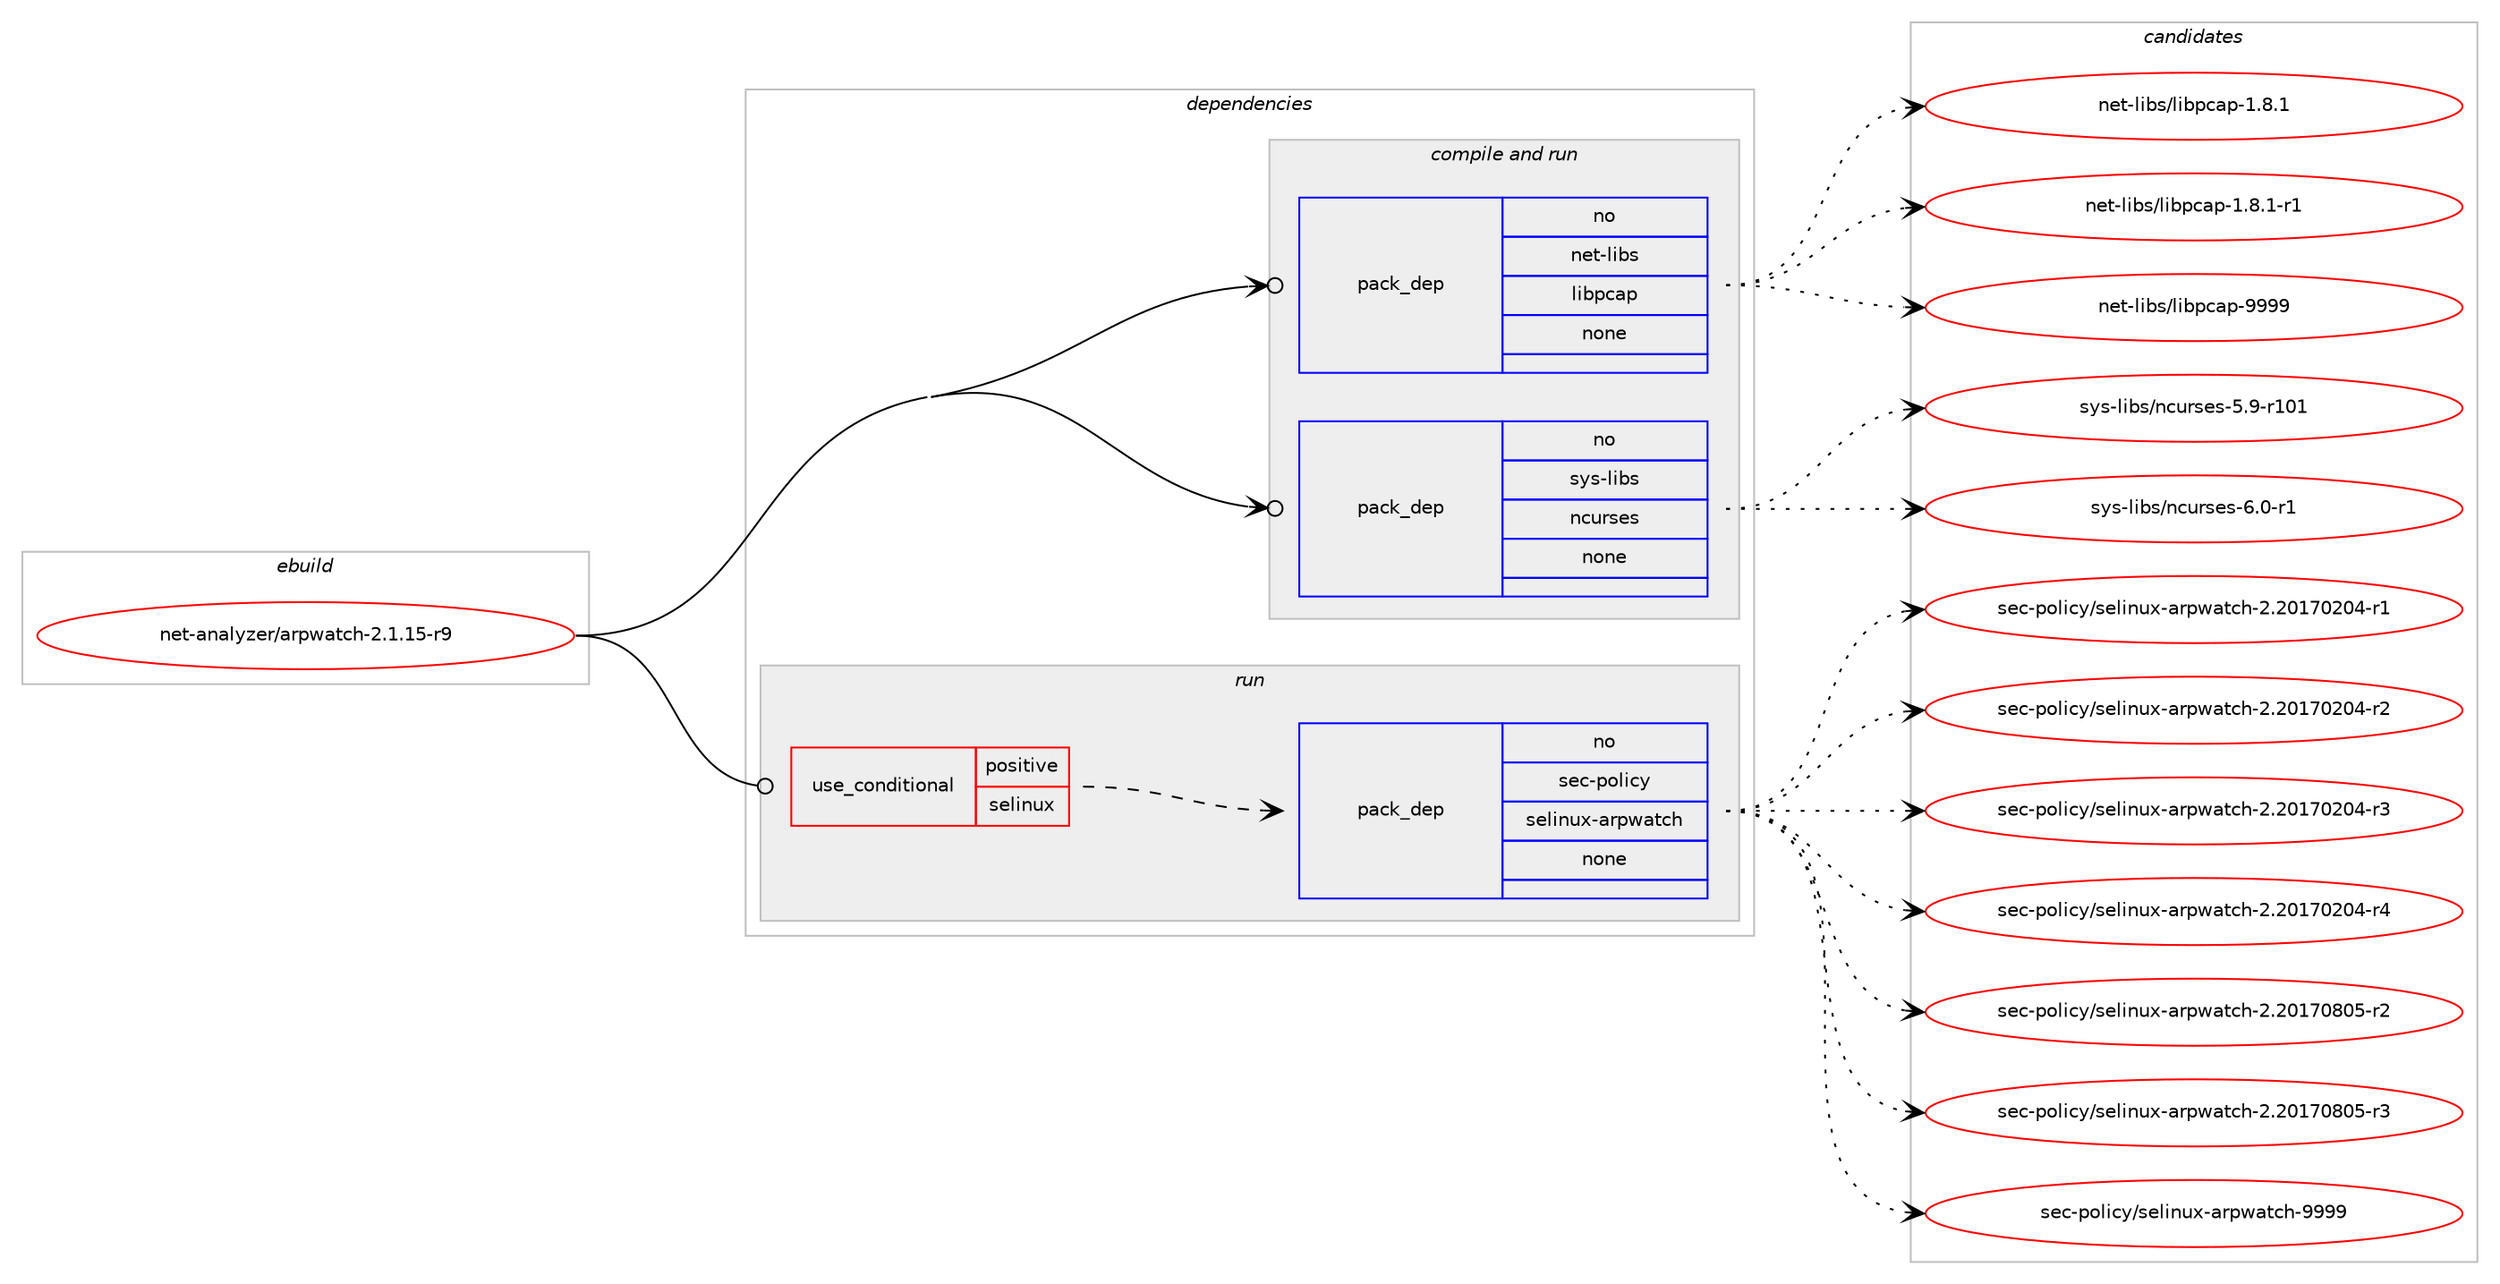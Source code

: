digraph prolog {

# *************
# Graph options
# *************

newrank=true;
concentrate=true;
compound=true;
graph [rankdir=LR,fontname=Helvetica,fontsize=10,ranksep=1.5];#, ranksep=2.5, nodesep=0.2];
edge  [arrowhead=vee];
node  [fontname=Helvetica,fontsize=10];

# **********
# The ebuild
# **********

subgraph cluster_leftcol {
color=gray;
rank=same;
label=<<i>ebuild</i>>;
id [label="net-analyzer/arpwatch-2.1.15-r9", color=red, width=4, href="../net-analyzer/arpwatch-2.1.15-r9.svg"];
}

# ****************
# The dependencies
# ****************

subgraph cluster_midcol {
color=gray;
label=<<i>dependencies</i>>;
subgraph cluster_compile {
fillcolor="#eeeeee";
style=filled;
label=<<i>compile</i>>;
}
subgraph cluster_compileandrun {
fillcolor="#eeeeee";
style=filled;
label=<<i>compile and run</i>>;
subgraph pack293842 {
dependency398717 [label=<<TABLE BORDER="0" CELLBORDER="1" CELLSPACING="0" CELLPADDING="4" WIDTH="220"><TR><TD ROWSPAN="6" CELLPADDING="30">pack_dep</TD></TR><TR><TD WIDTH="110">no</TD></TR><TR><TD>net-libs</TD></TR><TR><TD>libpcap</TD></TR><TR><TD>none</TD></TR><TR><TD></TD></TR></TABLE>>, shape=none, color=blue];
}
id:e -> dependency398717:w [weight=20,style="solid",arrowhead="odotvee"];
subgraph pack293843 {
dependency398718 [label=<<TABLE BORDER="0" CELLBORDER="1" CELLSPACING="0" CELLPADDING="4" WIDTH="220"><TR><TD ROWSPAN="6" CELLPADDING="30">pack_dep</TD></TR><TR><TD WIDTH="110">no</TD></TR><TR><TD>sys-libs</TD></TR><TR><TD>ncurses</TD></TR><TR><TD>none</TD></TR><TR><TD></TD></TR></TABLE>>, shape=none, color=blue];
}
id:e -> dependency398718:w [weight=20,style="solid",arrowhead="odotvee"];
}
subgraph cluster_run {
fillcolor="#eeeeee";
style=filled;
label=<<i>run</i>>;
subgraph cond98420 {
dependency398719 [label=<<TABLE BORDER="0" CELLBORDER="1" CELLSPACING="0" CELLPADDING="4"><TR><TD ROWSPAN="3" CELLPADDING="10">use_conditional</TD></TR><TR><TD>positive</TD></TR><TR><TD>selinux</TD></TR></TABLE>>, shape=none, color=red];
subgraph pack293844 {
dependency398720 [label=<<TABLE BORDER="0" CELLBORDER="1" CELLSPACING="0" CELLPADDING="4" WIDTH="220"><TR><TD ROWSPAN="6" CELLPADDING="30">pack_dep</TD></TR><TR><TD WIDTH="110">no</TD></TR><TR><TD>sec-policy</TD></TR><TR><TD>selinux-arpwatch</TD></TR><TR><TD>none</TD></TR><TR><TD></TD></TR></TABLE>>, shape=none, color=blue];
}
dependency398719:e -> dependency398720:w [weight=20,style="dashed",arrowhead="vee"];
}
id:e -> dependency398719:w [weight=20,style="solid",arrowhead="odot"];
}
}

# **************
# The candidates
# **************

subgraph cluster_choices {
rank=same;
color=gray;
label=<<i>candidates</i>>;

subgraph choice293842 {
color=black;
nodesep=1;
choice110101116451081059811547108105981129997112454946564649 [label="net-libs/libpcap-1.8.1", color=red, width=4,href="../net-libs/libpcap-1.8.1.svg"];
choice1101011164510810598115471081059811299971124549465646494511449 [label="net-libs/libpcap-1.8.1-r1", color=red, width=4,href="../net-libs/libpcap-1.8.1-r1.svg"];
choice1101011164510810598115471081059811299971124557575757 [label="net-libs/libpcap-9999", color=red, width=4,href="../net-libs/libpcap-9999.svg"];
dependency398717:e -> choice110101116451081059811547108105981129997112454946564649:w [style=dotted,weight="100"];
dependency398717:e -> choice1101011164510810598115471081059811299971124549465646494511449:w [style=dotted,weight="100"];
dependency398717:e -> choice1101011164510810598115471081059811299971124557575757:w [style=dotted,weight="100"];
}
subgraph choice293843 {
color=black;
nodesep=1;
choice115121115451081059811547110991171141151011154553465745114494849 [label="sys-libs/ncurses-5.9-r101", color=red, width=4,href="../sys-libs/ncurses-5.9-r101.svg"];
choice11512111545108105981154711099117114115101115455446484511449 [label="sys-libs/ncurses-6.0-r1", color=red, width=4,href="../sys-libs/ncurses-6.0-r1.svg"];
dependency398718:e -> choice115121115451081059811547110991171141151011154553465745114494849:w [style=dotted,weight="100"];
dependency398718:e -> choice11512111545108105981154711099117114115101115455446484511449:w [style=dotted,weight="100"];
}
subgraph choice293844 {
color=black;
nodesep=1;
choice115101994511211110810599121471151011081051101171204597114112119971169910445504650484955485048524511449 [label="sec-policy/selinux-arpwatch-2.20170204-r1", color=red, width=4,href="../sec-policy/selinux-arpwatch-2.20170204-r1.svg"];
choice115101994511211110810599121471151011081051101171204597114112119971169910445504650484955485048524511450 [label="sec-policy/selinux-arpwatch-2.20170204-r2", color=red, width=4,href="../sec-policy/selinux-arpwatch-2.20170204-r2.svg"];
choice115101994511211110810599121471151011081051101171204597114112119971169910445504650484955485048524511451 [label="sec-policy/selinux-arpwatch-2.20170204-r3", color=red, width=4,href="../sec-policy/selinux-arpwatch-2.20170204-r3.svg"];
choice115101994511211110810599121471151011081051101171204597114112119971169910445504650484955485048524511452 [label="sec-policy/selinux-arpwatch-2.20170204-r4", color=red, width=4,href="../sec-policy/selinux-arpwatch-2.20170204-r4.svg"];
choice115101994511211110810599121471151011081051101171204597114112119971169910445504650484955485648534511450 [label="sec-policy/selinux-arpwatch-2.20170805-r2", color=red, width=4,href="../sec-policy/selinux-arpwatch-2.20170805-r2.svg"];
choice115101994511211110810599121471151011081051101171204597114112119971169910445504650484955485648534511451 [label="sec-policy/selinux-arpwatch-2.20170805-r3", color=red, width=4,href="../sec-policy/selinux-arpwatch-2.20170805-r3.svg"];
choice11510199451121111081059912147115101108105110117120459711411211997116991044557575757 [label="sec-policy/selinux-arpwatch-9999", color=red, width=4,href="../sec-policy/selinux-arpwatch-9999.svg"];
dependency398720:e -> choice115101994511211110810599121471151011081051101171204597114112119971169910445504650484955485048524511449:w [style=dotted,weight="100"];
dependency398720:e -> choice115101994511211110810599121471151011081051101171204597114112119971169910445504650484955485048524511450:w [style=dotted,weight="100"];
dependency398720:e -> choice115101994511211110810599121471151011081051101171204597114112119971169910445504650484955485048524511451:w [style=dotted,weight="100"];
dependency398720:e -> choice115101994511211110810599121471151011081051101171204597114112119971169910445504650484955485048524511452:w [style=dotted,weight="100"];
dependency398720:e -> choice115101994511211110810599121471151011081051101171204597114112119971169910445504650484955485648534511450:w [style=dotted,weight="100"];
dependency398720:e -> choice115101994511211110810599121471151011081051101171204597114112119971169910445504650484955485648534511451:w [style=dotted,weight="100"];
dependency398720:e -> choice11510199451121111081059912147115101108105110117120459711411211997116991044557575757:w [style=dotted,weight="100"];
}
}

}
